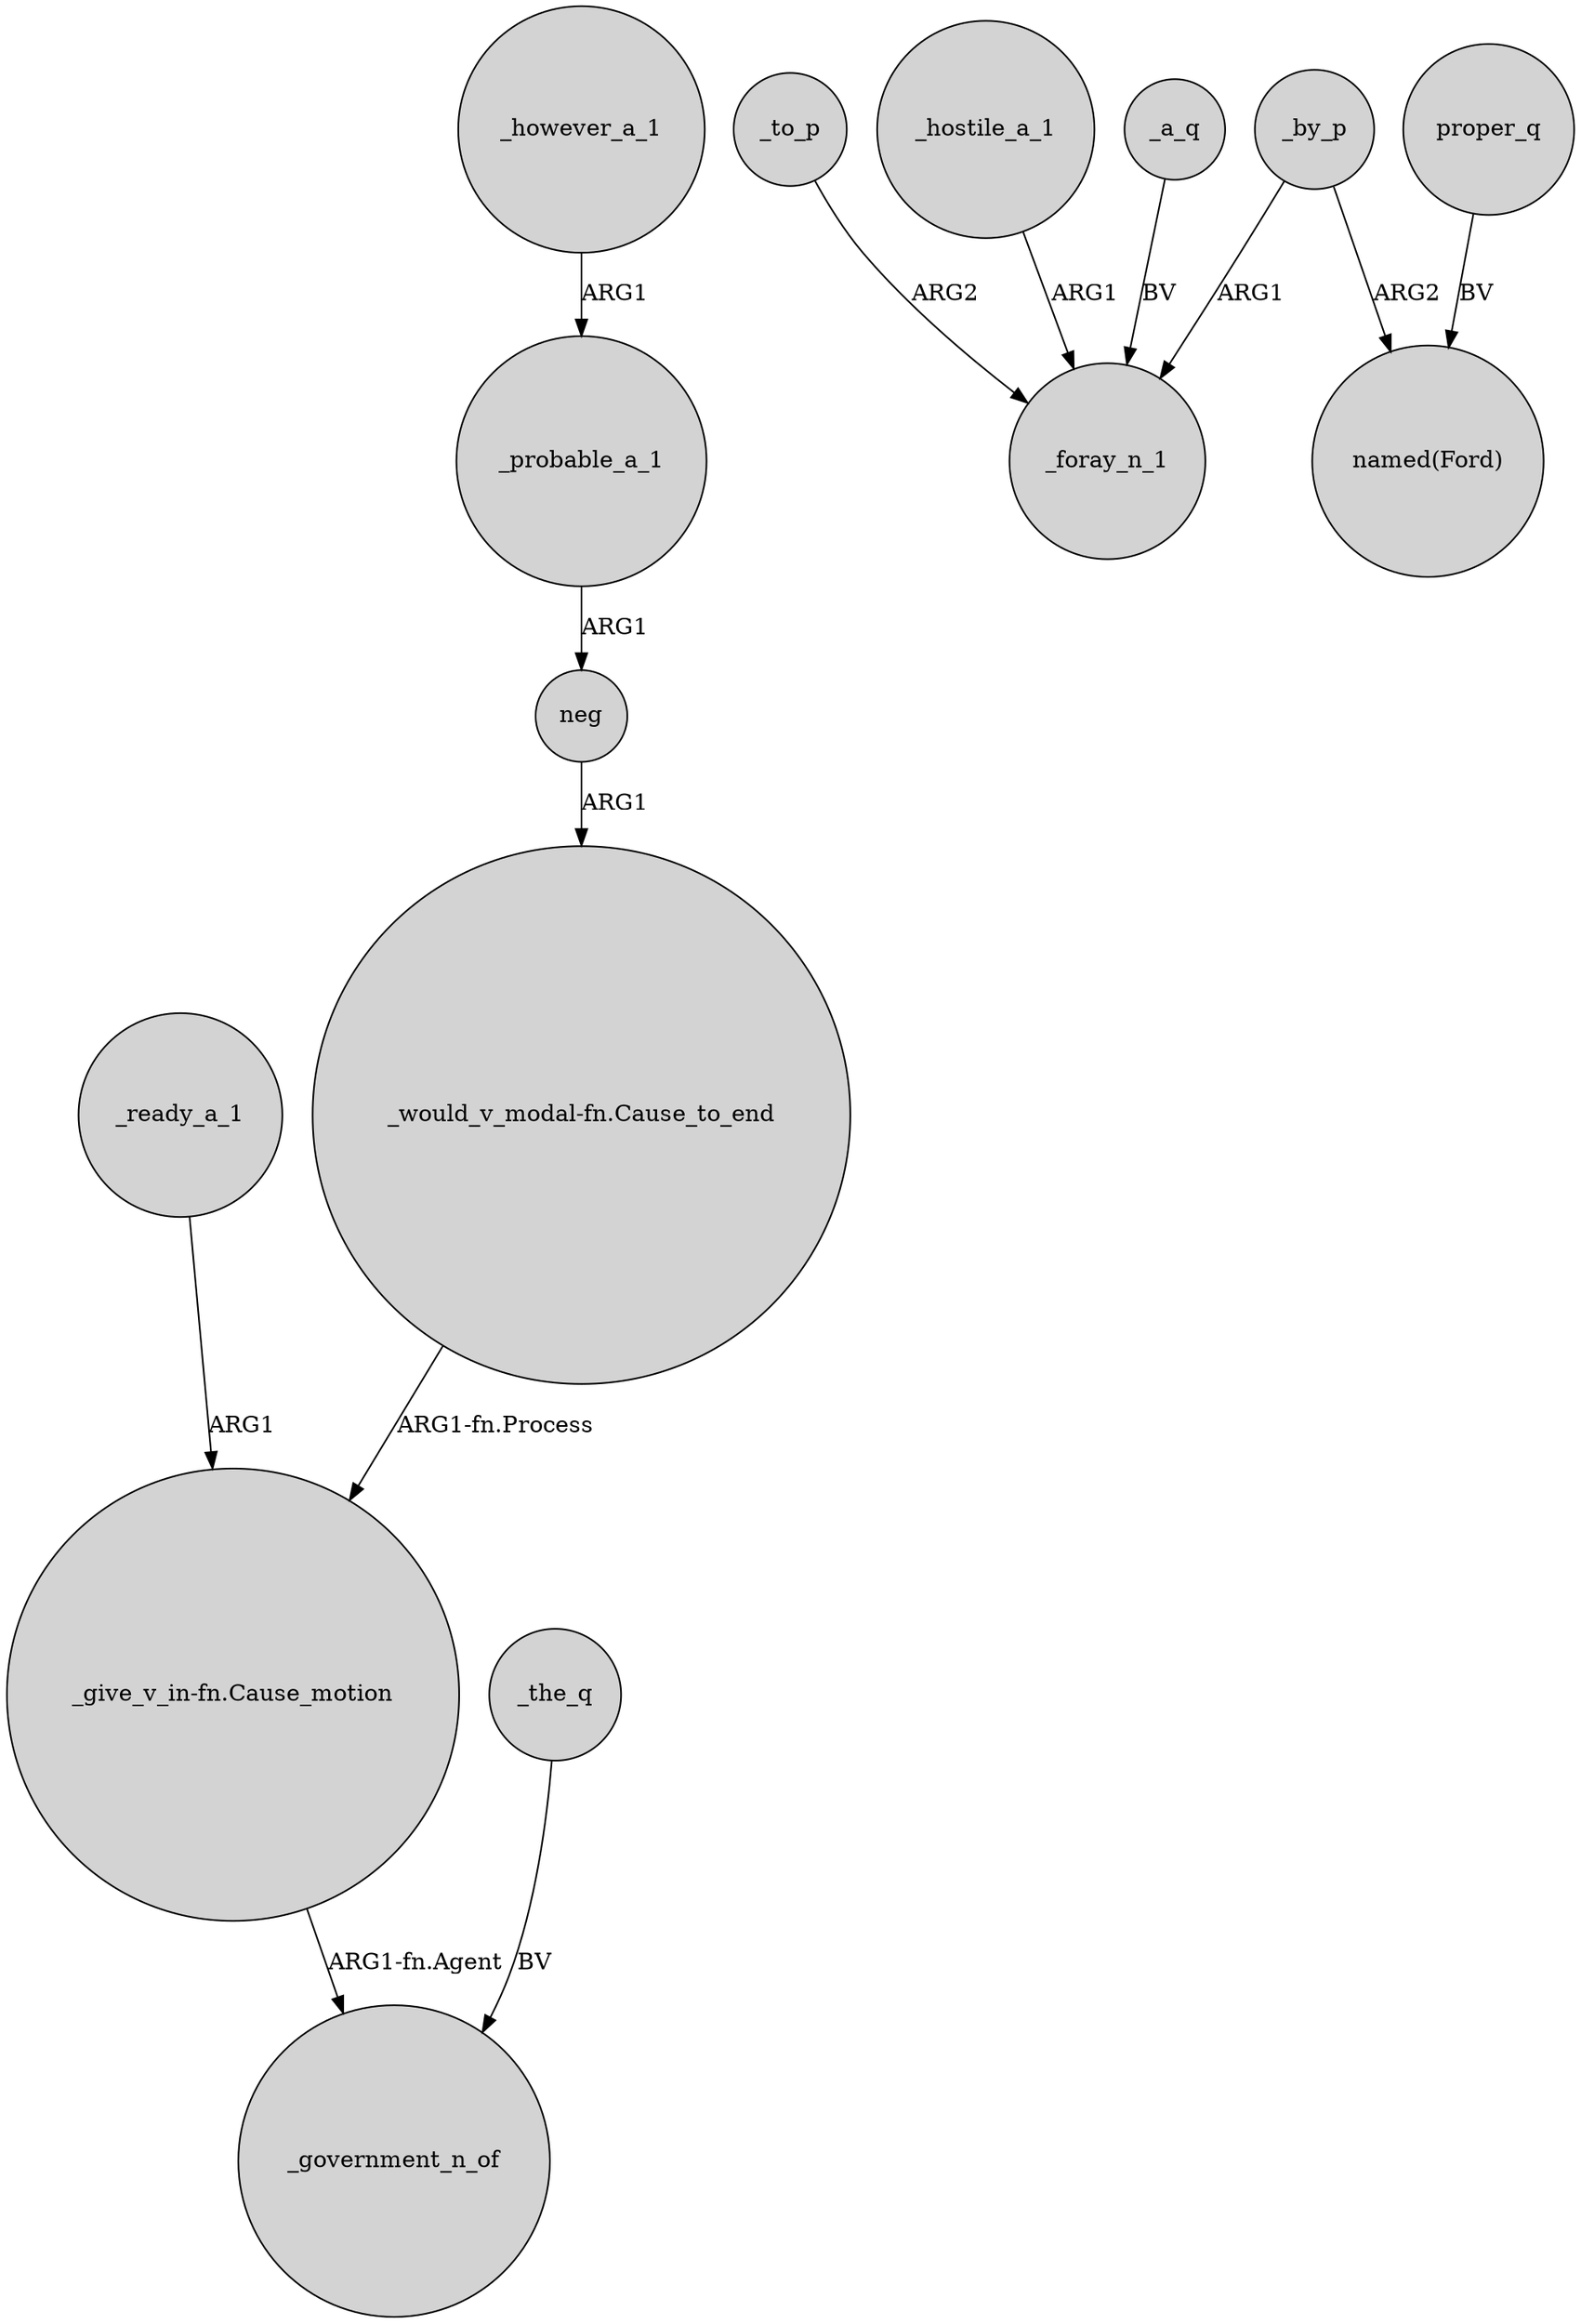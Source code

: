 digraph {
	node [shape=circle style=filled]
	_ready_a_1 -> "_give_v_in-fn.Cause_motion" [label=ARG1]
	"_would_v_modal-fn.Cause_to_end" -> "_give_v_in-fn.Cause_motion" [label="ARG1-fn.Process"]
	"_give_v_in-fn.Cause_motion" -> _government_n_of [label="ARG1-fn.Agent"]
	_probable_a_1 -> neg [label=ARG1]
	_to_p -> _foray_n_1 [label=ARG2]
	_however_a_1 -> _probable_a_1 [label=ARG1]
	neg -> "_would_v_modal-fn.Cause_to_end" [label=ARG1]
	proper_q -> "named(Ford)" [label=BV]
	_by_p -> _foray_n_1 [label=ARG1]
	_the_q -> _government_n_of [label=BV]
	_by_p -> "named(Ford)" [label=ARG2]
	_hostile_a_1 -> _foray_n_1 [label=ARG1]
	_a_q -> _foray_n_1 [label=BV]
}
